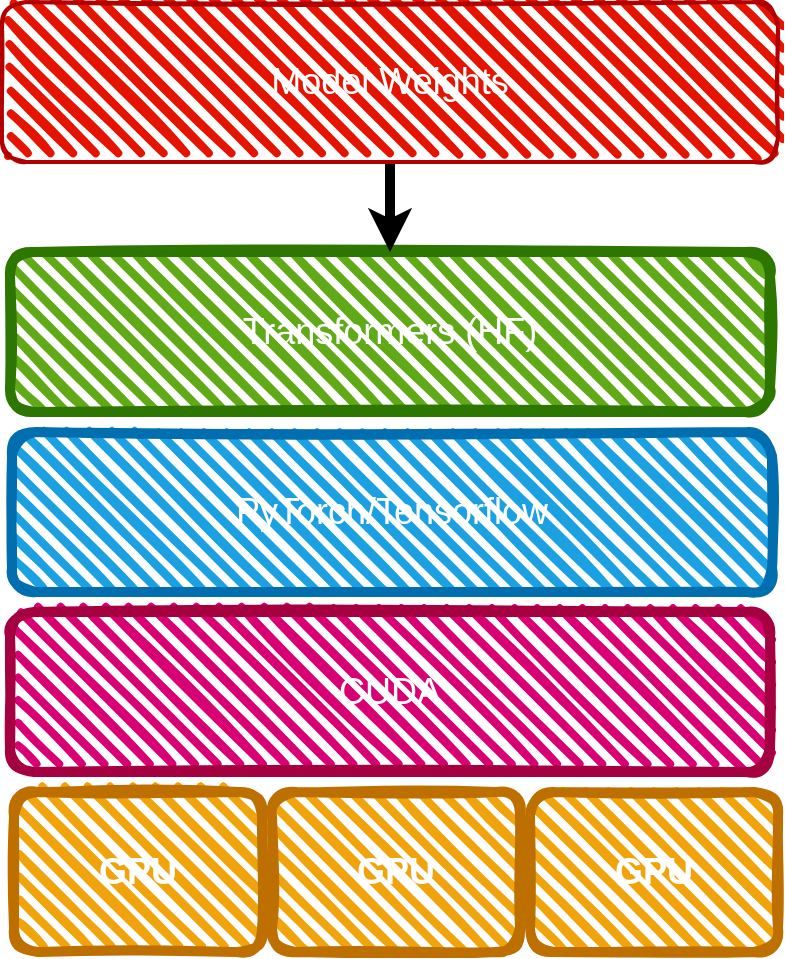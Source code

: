 <mxfile version="24.1.0" type="device">
  <diagram name="Page-1" id="rDK8aL8TXcKz7fCKNSWP">
    <mxGraphModel dx="1242" dy="878" grid="1" gridSize="10" guides="1" tooltips="1" connect="1" arrows="1" fold="1" page="1" pageScale="1" pageWidth="850" pageHeight="1100" math="0" shadow="0">
      <root>
        <mxCell id="0" />
        <mxCell id="1" parent="0" />
        <mxCell id="mlN33fdVddEvLNPaz4eA-2" value="&lt;font style=&quot;font-size: 18px;&quot;&gt;Transformers (HF)&lt;/font&gt;" style="rounded=1;whiteSpace=wrap;html=1;strokeWidth=5;fillWeight=4;hachureGap=8;hachureAngle=45;fillColor=#60a917;sketch=1;fontColor=#ffffff;strokeColor=#2D7600;" vertex="1" parent="1">
          <mxGeometry x="236" y="180" width="380" height="80" as="geometry" />
        </mxCell>
        <mxCell id="mlN33fdVddEvLNPaz4eA-3" value="&lt;font style=&quot;font-size: 18px;&quot;&gt;PyTorch/Tensorflow&lt;/font&gt;" style="rounded=1;whiteSpace=wrap;html=1;strokeWidth=5;fillWeight=4;hachureGap=8;hachureAngle=45;fillColor=#1ba1e2;sketch=1;fontColor=#ffffff;strokeColor=#006EAF;" vertex="1" parent="1">
          <mxGeometry x="237" y="270" width="380" height="80" as="geometry" />
        </mxCell>
        <mxCell id="mlN33fdVddEvLNPaz4eA-4" value="&lt;font style=&quot;font-size: 18px;&quot;&gt;CUDA&lt;/font&gt;" style="rounded=1;whiteSpace=wrap;html=1;strokeWidth=5;fillWeight=4;hachureGap=8;hachureAngle=45;fillColor=#d80073;sketch=1;fontColor=#ffffff;strokeColor=#A50040;" vertex="1" parent="1">
          <mxGeometry x="236" y="360" width="380" height="80" as="geometry" />
        </mxCell>
        <mxCell id="mlN33fdVddEvLNPaz4eA-6" value="&lt;b&gt;&lt;font style=&quot;font-size: 18px;&quot; color=&quot;#ffffff&quot;&gt;GPU&lt;/font&gt;&lt;/b&gt;" style="rounded=1;whiteSpace=wrap;html=1;strokeWidth=5;fillWeight=4;hachureGap=8;hachureAngle=45;fillColor=#f0a30a;sketch=1;fontColor=#000000;strokeColor=#BD7000;" vertex="1" parent="1">
          <mxGeometry x="238" y="450" width="124" height="80" as="geometry" />
        </mxCell>
        <mxCell id="mlN33fdVddEvLNPaz4eA-14" value="" style="edgeStyle=orthogonalEdgeStyle;rounded=0;orthogonalLoop=1;jettySize=auto;html=1;strokeWidth=5;exitX=0.5;exitY=1;exitDx=0;exitDy=0;entryX=0.5;entryY=0;entryDx=0;entryDy=0;" edge="1" parent="1" source="mlN33fdVddEvLNPaz4eA-15" target="mlN33fdVddEvLNPaz4eA-2">
          <mxGeometry relative="1" as="geometry">
            <mxPoint x="422.5" y="120" as="sourcePoint" />
            <mxPoint x="555" y="190" as="targetPoint" />
          </mxGeometry>
        </mxCell>
        <mxCell id="mlN33fdVddEvLNPaz4eA-15" value="&lt;font style=&quot;font-size: 18px;&quot;&gt;Model Weights&lt;/font&gt;" style="rounded=1;whiteSpace=wrap;html=1;strokeWidth=2;fillWeight=4;hachureGap=8;hachureAngle=45;fillColor=#e51400;sketch=1;fontColor=#ffffff;strokeColor=#B20000;" vertex="1" parent="1">
          <mxGeometry x="232" y="55" width="388" height="80" as="geometry" />
        </mxCell>
        <mxCell id="mlN33fdVddEvLNPaz4eA-20" value="&lt;b&gt;&lt;font style=&quot;font-size: 18px;&quot; color=&quot;#ffffff&quot;&gt;GPU&lt;/font&gt;&lt;/b&gt;" style="rounded=1;whiteSpace=wrap;html=1;strokeWidth=5;fillWeight=4;hachureGap=8;hachureAngle=45;fillColor=#f0a30a;sketch=1;fontColor=#000000;strokeColor=#BD7000;" vertex="1" parent="1">
          <mxGeometry x="367" y="450" width="124" height="80" as="geometry" />
        </mxCell>
        <mxCell id="mlN33fdVddEvLNPaz4eA-21" value="&lt;b&gt;&lt;font style=&quot;font-size: 18px;&quot; color=&quot;#ffffff&quot;&gt;GPU&lt;/font&gt;&lt;/b&gt;" style="rounded=1;whiteSpace=wrap;html=1;strokeWidth=5;fillWeight=4;hachureGap=8;hachureAngle=45;fillColor=#f0a30a;sketch=1;fontColor=#000000;strokeColor=#BD7000;" vertex="1" parent="1">
          <mxGeometry x="496" y="450" width="124" height="80" as="geometry" />
        </mxCell>
      </root>
    </mxGraphModel>
  </diagram>
</mxfile>
